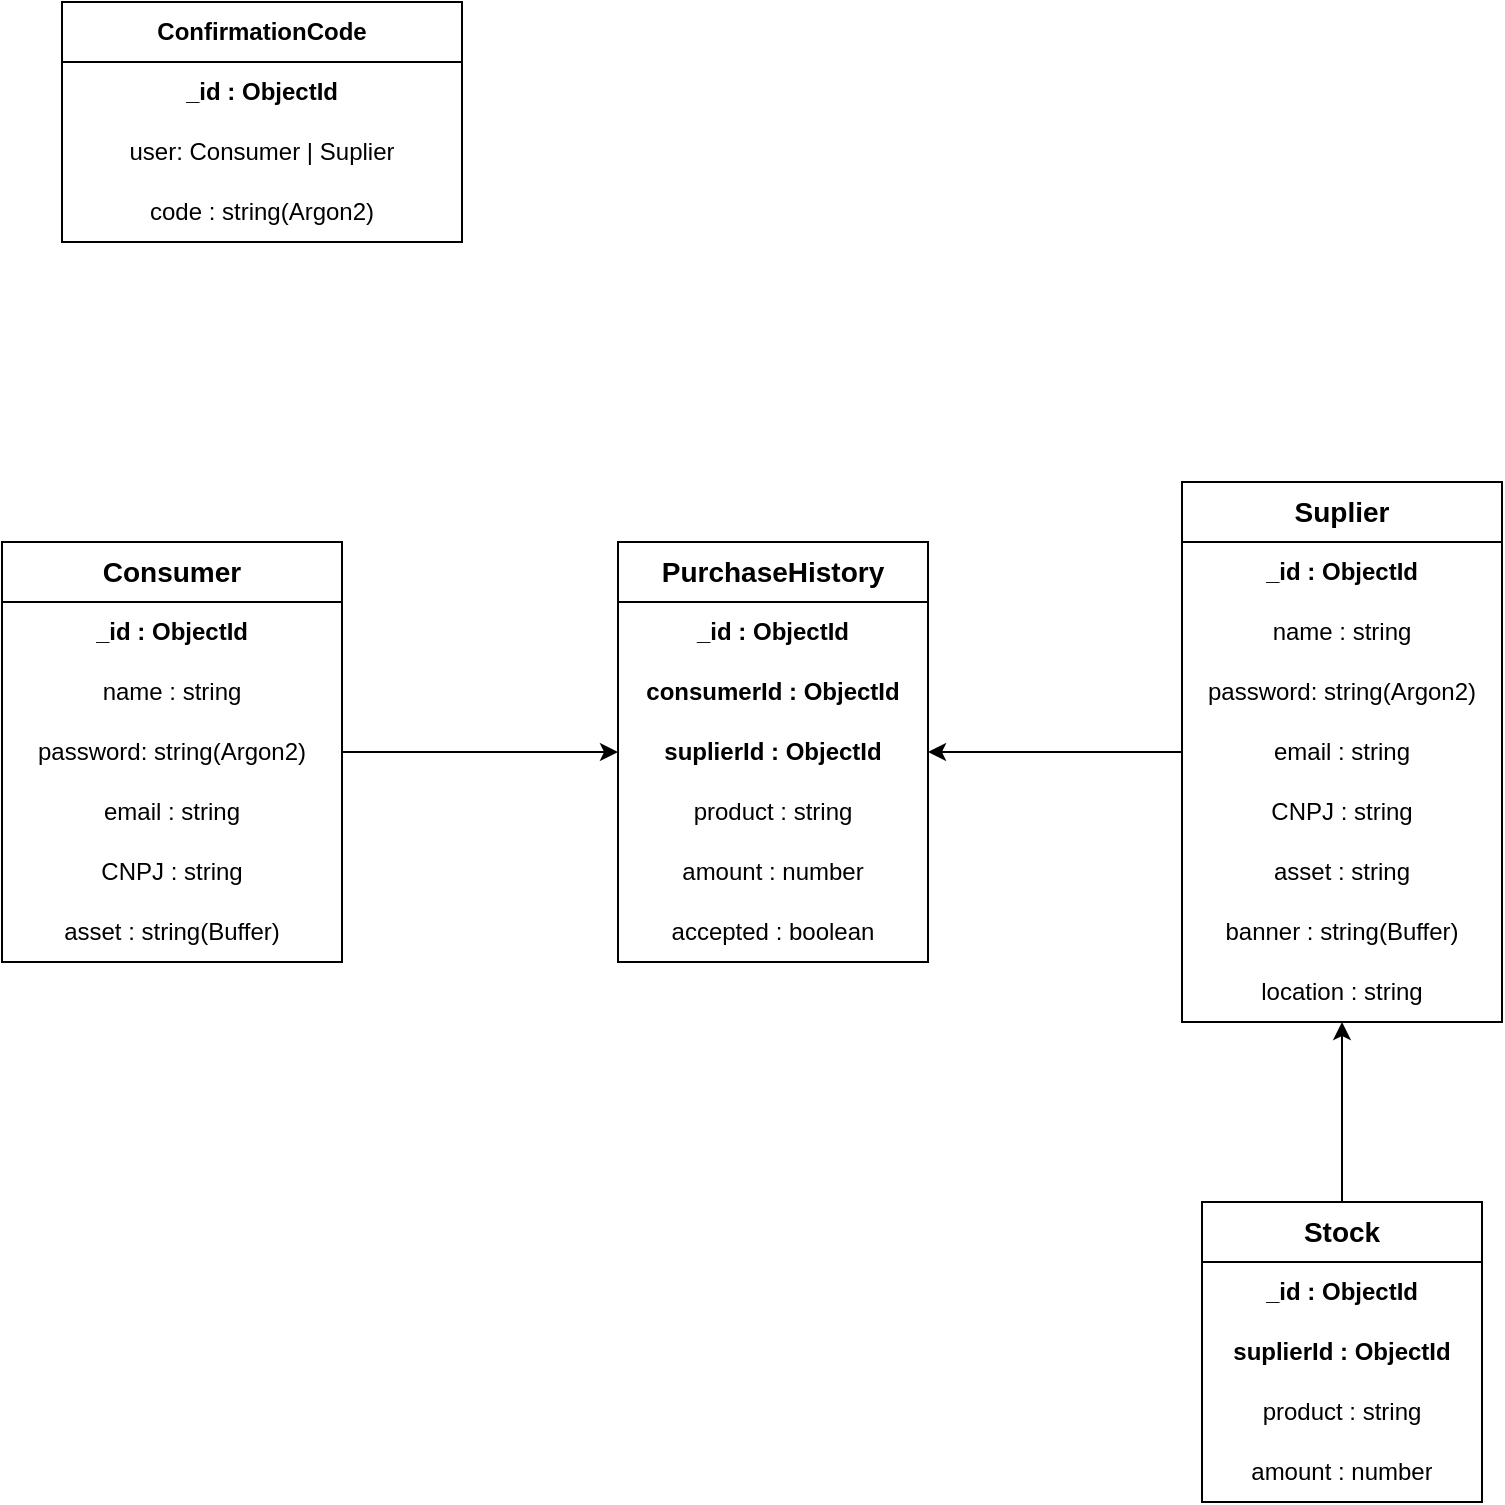 <mxfile>
    <diagram id="f8TwDAOpTOypxwt7m_-x" name="V0">
        <mxGraphModel dx="1432" dy="805" grid="1" gridSize="10" guides="1" tooltips="1" connect="1" arrows="1" fold="1" page="1" pageScale="1" pageWidth="850" pageHeight="1100" math="0" shadow="0">
            <root>
                <mxCell id="0"/>
                <mxCell id="1" parent="0"/>
                <mxCell id="33" value="&lt;b&gt;ConfirmationCode&lt;/b&gt;" style="swimlane;fontStyle=0;childLayout=stackLayout;horizontal=1;startSize=30;horizontalStack=0;resizeParent=1;resizeParentMax=0;resizeLast=0;collapsible=1;marginBottom=0;whiteSpace=wrap;html=1;align=center;" parent="1" vertex="1">
                    <mxGeometry x="70" y="70" width="200" height="120" as="geometry"/>
                </mxCell>
                <mxCell id="45" value="&lt;b&gt;_id : ObjectId&lt;/b&gt;" style="text;strokeColor=none;fillColor=none;align=center;verticalAlign=middle;spacingLeft=4;spacingRight=4;overflow=hidden;points=[[0,0.5],[1,0.5]];portConstraint=eastwest;rotatable=0;whiteSpace=wrap;html=1;" parent="33" vertex="1">
                    <mxGeometry y="30" width="200" height="30" as="geometry"/>
                </mxCell>
                <mxCell id="34" value="user: Consumer | Suplier" style="text;strokeColor=none;fillColor=none;align=center;verticalAlign=middle;spacingLeft=4;spacingRight=4;overflow=hidden;points=[[0,0.5],[1,0.5]];portConstraint=eastwest;rotatable=0;whiteSpace=wrap;html=1;" parent="33" vertex="1">
                    <mxGeometry y="60" width="200" height="30" as="geometry"/>
                </mxCell>
                <mxCell id="35" value="code : string(Argon2)" style="text;strokeColor=none;fillColor=none;align=center;verticalAlign=middle;spacingLeft=4;spacingRight=4;overflow=hidden;points=[[0,0.5],[1,0.5]];portConstraint=eastwest;rotatable=0;whiteSpace=wrap;html=1;" parent="33" vertex="1">
                    <mxGeometry y="90" width="200" height="30" as="geometry"/>
                </mxCell>
                <mxCell id="76" value="" style="edgeStyle=none;html=1;fontFamily=Verdana;entryX=0;entryY=0.5;entryDx=0;entryDy=0;" parent="1" source="38" target="69" edge="1">
                    <mxGeometry relative="1" as="geometry">
                        <mxPoint x="320" y="435" as="targetPoint"/>
                    </mxGeometry>
                </mxCell>
                <mxCell id="38" value="&lt;b&gt;&lt;font style=&quot;font-size: 14px;&quot;&gt;Consumer&lt;/font&gt;&lt;/b&gt;" style="swimlane;fontStyle=0;childLayout=stackLayout;horizontal=1;startSize=30;horizontalStack=0;resizeParent=1;resizeParentMax=0;resizeLast=0;collapsible=1;marginBottom=0;whiteSpace=wrap;html=1;align=center;" parent="1" vertex="1">
                    <mxGeometry x="40" y="340" width="170" height="210" as="geometry"/>
                </mxCell>
                <mxCell id="39" value="&lt;b&gt;_id :&amp;nbsp;&lt;/b&gt;&lt;b&gt;ObjectId&lt;/b&gt;" style="text;strokeColor=none;fillColor=none;align=center;verticalAlign=middle;spacingLeft=4;spacingRight=4;overflow=hidden;points=[[0,0.5],[1,0.5]];portConstraint=eastwest;rotatable=0;whiteSpace=wrap;html=1;" parent="38" vertex="1">
                    <mxGeometry y="30" width="170" height="30" as="geometry"/>
                </mxCell>
                <mxCell id="40" value="name : string" style="text;strokeColor=none;fillColor=none;align=center;verticalAlign=middle;spacingLeft=4;spacingRight=4;overflow=hidden;points=[[0,0.5],[1,0.5]];portConstraint=eastwest;rotatable=0;whiteSpace=wrap;html=1;" parent="38" vertex="1">
                    <mxGeometry y="60" width="170" height="30" as="geometry"/>
                </mxCell>
                <mxCell id="83" value="password: string(Argon2)" style="text;strokeColor=none;fillColor=none;align=center;verticalAlign=middle;spacingLeft=4;spacingRight=4;overflow=hidden;points=[[0,0.5],[1,0.5]];portConstraint=eastwest;rotatable=0;whiteSpace=wrap;html=1;" vertex="1" parent="38">
                    <mxGeometry y="90" width="170" height="30" as="geometry"/>
                </mxCell>
                <mxCell id="44" value="email : string" style="text;strokeColor=none;fillColor=none;align=center;verticalAlign=middle;spacingLeft=4;spacingRight=4;overflow=hidden;points=[[0,0.5],[1,0.5]];portConstraint=eastwest;rotatable=0;whiteSpace=wrap;html=1;" parent="38" vertex="1">
                    <mxGeometry y="120" width="170" height="30" as="geometry"/>
                </mxCell>
                <mxCell id="46" value="CNPJ : string" style="text;strokeColor=none;fillColor=none;align=center;verticalAlign=middle;spacingLeft=4;spacingRight=4;overflow=hidden;points=[[0,0.5],[1,0.5]];portConstraint=eastwest;rotatable=0;whiteSpace=wrap;html=1;" parent="38" vertex="1">
                    <mxGeometry y="150" width="170" height="30" as="geometry"/>
                </mxCell>
                <mxCell id="47" value="asset : string(Buffer)" style="text;strokeColor=none;fillColor=none;align=center;verticalAlign=middle;spacingLeft=4;spacingRight=4;overflow=hidden;points=[[0,0.5],[1,0.5]];portConstraint=eastwest;rotatable=0;whiteSpace=wrap;html=1;" parent="38" vertex="1">
                    <mxGeometry y="180" width="170" height="30" as="geometry"/>
                </mxCell>
                <mxCell id="81" value="" style="edgeStyle=none;html=1;fontFamily=Verdana;entryX=1;entryY=0.5;entryDx=0;entryDy=0;" parent="1" source="49" target="69" edge="1">
                    <mxGeometry relative="1" as="geometry">
                        <mxPoint x="530" y="435" as="targetPoint"/>
                    </mxGeometry>
                </mxCell>
                <mxCell id="49" value="&lt;b&gt;&lt;font style=&quot;font-size: 14px;&quot;&gt;Suplier&lt;/font&gt;&lt;/b&gt;" style="swimlane;fontStyle=0;childLayout=stackLayout;horizontal=1;startSize=30;horizontalStack=0;resizeParent=1;resizeParentMax=0;resizeLast=0;collapsible=1;marginBottom=0;whiteSpace=wrap;html=1;align=center;" parent="1" vertex="1">
                    <mxGeometry x="630" y="310" width="160" height="270" as="geometry"/>
                </mxCell>
                <mxCell id="50" value="_id :&amp;nbsp;&lt;b&gt;ObjectId&lt;/b&gt;" style="text;strokeColor=none;fillColor=none;align=center;verticalAlign=middle;spacingLeft=4;spacingRight=4;overflow=hidden;points=[[0,0.5],[1,0.5]];portConstraint=eastwest;rotatable=0;whiteSpace=wrap;html=1;fontStyle=1" parent="49" vertex="1">
                    <mxGeometry y="30" width="160" height="30" as="geometry"/>
                </mxCell>
                <mxCell id="51" value="name : string" style="text;strokeColor=none;fillColor=none;align=center;verticalAlign=middle;spacingLeft=4;spacingRight=4;overflow=hidden;points=[[0,0.5],[1,0.5]];portConstraint=eastwest;rotatable=0;whiteSpace=wrap;html=1;" parent="49" vertex="1">
                    <mxGeometry y="60" width="160" height="30" as="geometry"/>
                </mxCell>
                <mxCell id="84" value="password: string(Argon2)" style="text;strokeColor=none;fillColor=none;align=center;verticalAlign=middle;spacingLeft=4;spacingRight=4;overflow=hidden;points=[[0,0.5],[1,0.5]];portConstraint=eastwest;rotatable=0;whiteSpace=wrap;html=1;" vertex="1" parent="49">
                    <mxGeometry y="90" width="160" height="30" as="geometry"/>
                </mxCell>
                <mxCell id="52" value="email : string" style="text;strokeColor=none;fillColor=none;align=center;verticalAlign=middle;spacingLeft=4;spacingRight=4;overflow=hidden;points=[[0,0.5],[1,0.5]];portConstraint=eastwest;rotatable=0;whiteSpace=wrap;html=1;" parent="49" vertex="1">
                    <mxGeometry y="120" width="160" height="30" as="geometry"/>
                </mxCell>
                <mxCell id="53" value="CNPJ : string" style="text;strokeColor=none;fillColor=none;align=center;verticalAlign=middle;spacingLeft=4;spacingRight=4;overflow=hidden;points=[[0,0.5],[1,0.5]];portConstraint=eastwest;rotatable=0;whiteSpace=wrap;html=1;" parent="49" vertex="1">
                    <mxGeometry y="150" width="160" height="30" as="geometry"/>
                </mxCell>
                <mxCell id="54" value="asset : string" style="text;strokeColor=none;fillColor=none;align=center;verticalAlign=middle;spacingLeft=4;spacingRight=4;overflow=hidden;points=[[0,0.5],[1,0.5]];portConstraint=eastwest;rotatable=0;whiteSpace=wrap;html=1;" parent="49" vertex="1">
                    <mxGeometry y="180" width="160" height="30" as="geometry"/>
                </mxCell>
                <mxCell id="55" value="banner : string(Buffer)" style="text;strokeColor=none;fillColor=none;align=center;verticalAlign=middle;spacingLeft=4;spacingRight=4;overflow=hidden;points=[[0,0.5],[1,0.5]];portConstraint=eastwest;rotatable=0;whiteSpace=wrap;html=1;" parent="49" vertex="1">
                    <mxGeometry y="210" width="160" height="30" as="geometry"/>
                </mxCell>
                <mxCell id="56" value="location : string" style="text;strokeColor=none;fillColor=none;align=center;verticalAlign=middle;spacingLeft=4;spacingRight=4;overflow=hidden;points=[[0,0.5],[1,0.5]];portConstraint=eastwest;rotatable=0;whiteSpace=wrap;html=1;" parent="49" vertex="1">
                    <mxGeometry y="240" width="160" height="30" as="geometry"/>
                </mxCell>
                <mxCell id="82" value="" style="edgeStyle=none;html=1;fontFamily=Verdana;" parent="1" source="58" edge="1">
                    <mxGeometry relative="1" as="geometry">
                        <mxPoint x="710" y="580" as="targetPoint"/>
                    </mxGeometry>
                </mxCell>
                <mxCell id="58" value="&lt;b&gt;&lt;font style=&quot;font-size: 14px;&quot;&gt;Stock&lt;/font&gt;&lt;/b&gt;" style="swimlane;fontStyle=0;childLayout=stackLayout;horizontal=1;startSize=30;horizontalStack=0;resizeParent=1;resizeParentMax=0;resizeLast=0;collapsible=1;marginBottom=0;whiteSpace=wrap;html=1;align=center;" parent="1" vertex="1">
                    <mxGeometry x="640" y="670" width="140" height="150" as="geometry"/>
                </mxCell>
                <mxCell id="59" value="_id :&amp;nbsp;&lt;b&gt;ObjectId&lt;/b&gt;" style="text;strokeColor=none;fillColor=none;align=center;verticalAlign=middle;spacingLeft=4;spacingRight=4;overflow=hidden;points=[[0,0.5],[1,0.5]];portConstraint=eastwest;rotatable=0;whiteSpace=wrap;html=1;fontStyle=1" parent="58" vertex="1">
                    <mxGeometry y="30" width="140" height="30" as="geometry"/>
                </mxCell>
                <mxCell id="60" value="suplierId :&amp;nbsp;&lt;b&gt;ObjectId&lt;/b&gt;" style="text;strokeColor=none;fillColor=none;align=center;verticalAlign=middle;spacingLeft=4;spacingRight=4;overflow=hidden;points=[[0,0.5],[1,0.5]];portConstraint=eastwest;rotatable=0;whiteSpace=wrap;html=1;fontStyle=1" parent="58" vertex="1">
                    <mxGeometry y="60" width="140" height="30" as="geometry"/>
                </mxCell>
                <mxCell id="61" value="product : string" style="text;strokeColor=none;fillColor=none;align=center;verticalAlign=middle;spacingLeft=4;spacingRight=4;overflow=hidden;points=[[0,0.5],[1,0.5]];portConstraint=eastwest;rotatable=0;whiteSpace=wrap;html=1;" parent="58" vertex="1">
                    <mxGeometry y="90" width="140" height="30" as="geometry"/>
                </mxCell>
                <mxCell id="62" value="amount : number" style="text;strokeColor=none;fillColor=none;align=center;verticalAlign=middle;spacingLeft=4;spacingRight=4;overflow=hidden;points=[[0,0.5],[1,0.5]];portConstraint=eastwest;rotatable=0;whiteSpace=wrap;html=1;" parent="58" vertex="1">
                    <mxGeometry y="120" width="140" height="30" as="geometry"/>
                </mxCell>
                <mxCell id="66" value="&lt;b&gt;&lt;font style=&quot;font-size: 14px;&quot;&gt;PurchaseHistory&lt;/font&gt;&lt;/b&gt;" style="swimlane;fontStyle=0;childLayout=stackLayout;horizontal=1;startSize=30;horizontalStack=0;resizeParent=1;resizeParentMax=0;resizeLast=0;collapsible=1;marginBottom=0;whiteSpace=wrap;html=1;align=center;" parent="1" vertex="1">
                    <mxGeometry x="348" y="340" width="155" height="210" as="geometry"/>
                </mxCell>
                <mxCell id="67" value="_id :&amp;nbsp;&lt;b&gt;ObjectId&lt;/b&gt;" style="text;strokeColor=none;fillColor=none;align=center;verticalAlign=middle;spacingLeft=4;spacingRight=4;overflow=hidden;points=[[0,0.5],[1,0.5]];portConstraint=eastwest;rotatable=0;whiteSpace=wrap;html=1;fontStyle=1" parent="66" vertex="1">
                    <mxGeometry y="30" width="155" height="30" as="geometry"/>
                </mxCell>
                <mxCell id="68" value="&lt;b&gt;consumerId :&amp;nbsp;&lt;/b&gt;&lt;b&gt;ObjectId&lt;/b&gt;" style="text;strokeColor=none;fillColor=none;align=center;verticalAlign=middle;spacingLeft=4;spacingRight=4;overflow=hidden;points=[[0,0.5],[1,0.5]];portConstraint=eastwest;rotatable=0;whiteSpace=wrap;html=1;" parent="66" vertex="1">
                    <mxGeometry y="60" width="155" height="30" as="geometry"/>
                </mxCell>
                <mxCell id="69" value="suplierId :&amp;nbsp;&lt;b&gt;ObjectId&lt;/b&gt;" style="text;strokeColor=none;fillColor=none;align=center;verticalAlign=middle;spacingLeft=4;spacingRight=4;overflow=hidden;points=[[0,0.5],[1,0.5]];portConstraint=eastwest;rotatable=0;whiteSpace=wrap;html=1;fontStyle=1" parent="66" vertex="1">
                    <mxGeometry y="90" width="155" height="30" as="geometry"/>
                </mxCell>
                <mxCell id="70" value="product : string" style="text;strokeColor=none;fillColor=none;align=center;verticalAlign=middle;spacingLeft=4;spacingRight=4;overflow=hidden;points=[[0,0.5],[1,0.5]];portConstraint=eastwest;rotatable=0;whiteSpace=wrap;html=1;" parent="66" vertex="1">
                    <mxGeometry y="120" width="155" height="30" as="geometry"/>
                </mxCell>
                <mxCell id="71" value="amount : number" style="text;strokeColor=none;fillColor=none;align=center;verticalAlign=middle;spacingLeft=4;spacingRight=4;overflow=hidden;points=[[0,0.5],[1,0.5]];portConstraint=eastwest;rotatable=0;whiteSpace=wrap;html=1;" parent="66" vertex="1">
                    <mxGeometry y="150" width="155" height="30" as="geometry"/>
                </mxCell>
                <mxCell id="72" value="accepted : boolean" style="text;strokeColor=none;fillColor=none;align=center;verticalAlign=middle;spacingLeft=4;spacingRight=4;overflow=hidden;points=[[0,0.5],[1,0.5]];portConstraint=eastwest;rotatable=0;whiteSpace=wrap;html=1;" parent="66" vertex="1">
                    <mxGeometry y="180" width="155" height="30" as="geometry"/>
                </mxCell>
            </root>
        </mxGraphModel>
    </diagram>
</mxfile>